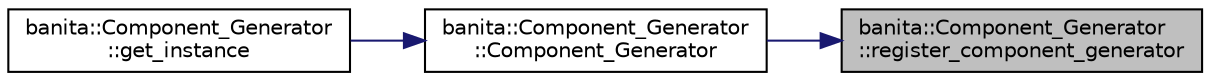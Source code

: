 digraph "banita::Component_Generator::register_component_generator"
{
 // LATEX_PDF_SIZE
  edge [fontname="Helvetica",fontsize="10",labelfontname="Helvetica",labelfontsize="10"];
  node [fontname="Helvetica",fontsize="10",shape=record];
  rankdir="RL";
  Node39 [label="banita::Component_Generator\l::register_component_generator",height=0.2,width=0.4,color="black", fillcolor="grey75", style="filled", fontcolor="black",tooltip="register a new component generator function pointer"];
  Node39 -> Node40 [dir="back",color="midnightblue",fontsize="10",style="solid",fontname="Helvetica"];
  Node40 [label="banita::Component_Generator\l::Component_Generator",height=0.2,width=0.4,color="black", fillcolor="white", style="filled",URL="$d8/dc5/classbanita_1_1_component___generator.html#a2eeb40bd9675d0c1828de601324c503d",tooltip="Construct a new Component_Generator object. Currently doing a unintended step in order to register ne..."];
  Node40 -> Node41 [dir="back",color="midnightblue",fontsize="10",style="solid",fontname="Helvetica"];
  Node41 [label="banita::Component_Generator\l::get_instance",height=0.2,width=0.4,color="black", fillcolor="white", style="filled",URL="$d8/dc5/classbanita_1_1_component___generator.html#a58161267b33b3a6e67edfed079196ebd",tooltip="Get the instance object."];
}
